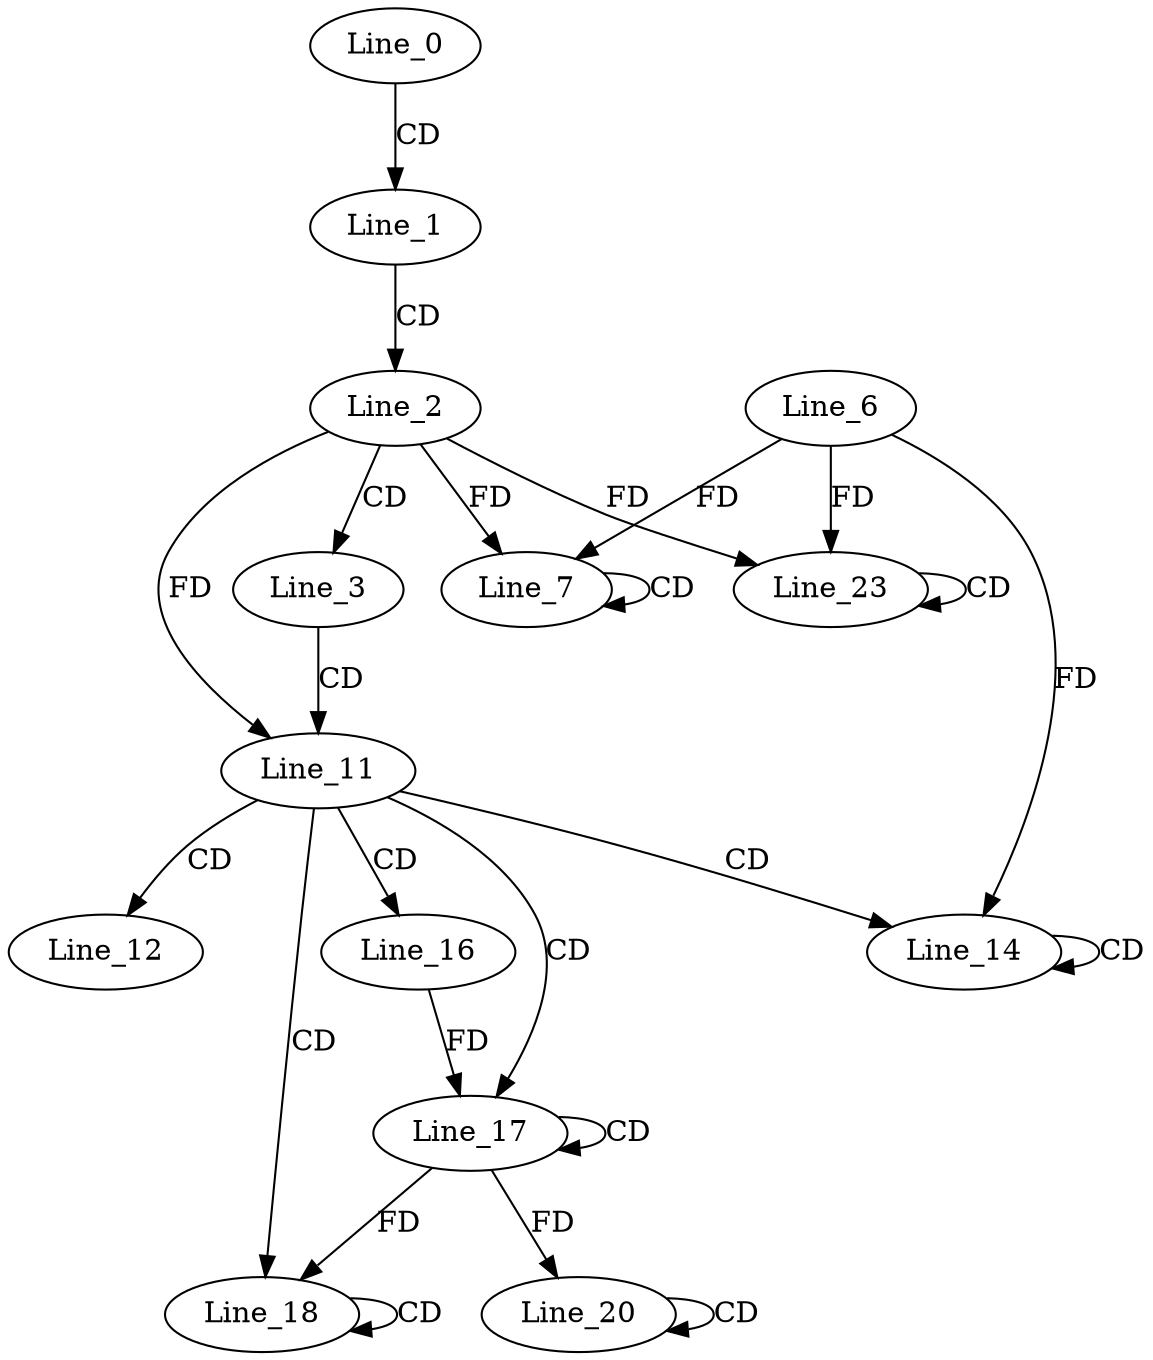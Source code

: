 digraph G {
  Line_0;
  Line_1;
  Line_2;
  Line_3;
  Line_7;
  Line_7;
  Line_6;
  Line_7;
  Line_11;
  Line_12;
  Line_14;
  Line_14;
  Line_16;
  Line_17;
  Line_17;
  Line_18;
  Line_18;
  Line_20;
  Line_20;
  Line_23;
  Line_23;
  Line_0 -> Line_1 [ label="CD" ];
  Line_1 -> Line_2 [ label="CD" ];
  Line_2 -> Line_3 [ label="CD" ];
  Line_7 -> Line_7 [ label="CD" ];
  Line_6 -> Line_7 [ label="FD" ];
  Line_2 -> Line_7 [ label="FD" ];
  Line_3 -> Line_11 [ label="CD" ];
  Line_2 -> Line_11 [ label="FD" ];
  Line_11 -> Line_12 [ label="CD" ];
  Line_11 -> Line_14 [ label="CD" ];
  Line_14 -> Line_14 [ label="CD" ];
  Line_6 -> Line_14 [ label="FD" ];
  Line_11 -> Line_16 [ label="CD" ];
  Line_11 -> Line_17 [ label="CD" ];
  Line_17 -> Line_17 [ label="CD" ];
  Line_16 -> Line_17 [ label="FD" ];
  Line_11 -> Line_18 [ label="CD" ];
  Line_17 -> Line_18 [ label="FD" ];
  Line_18 -> Line_18 [ label="CD" ];
  Line_20 -> Line_20 [ label="CD" ];
  Line_17 -> Line_20 [ label="FD" ];
  Line_23 -> Line_23 [ label="CD" ];
  Line_6 -> Line_23 [ label="FD" ];
  Line_2 -> Line_23 [ label="FD" ];
}
